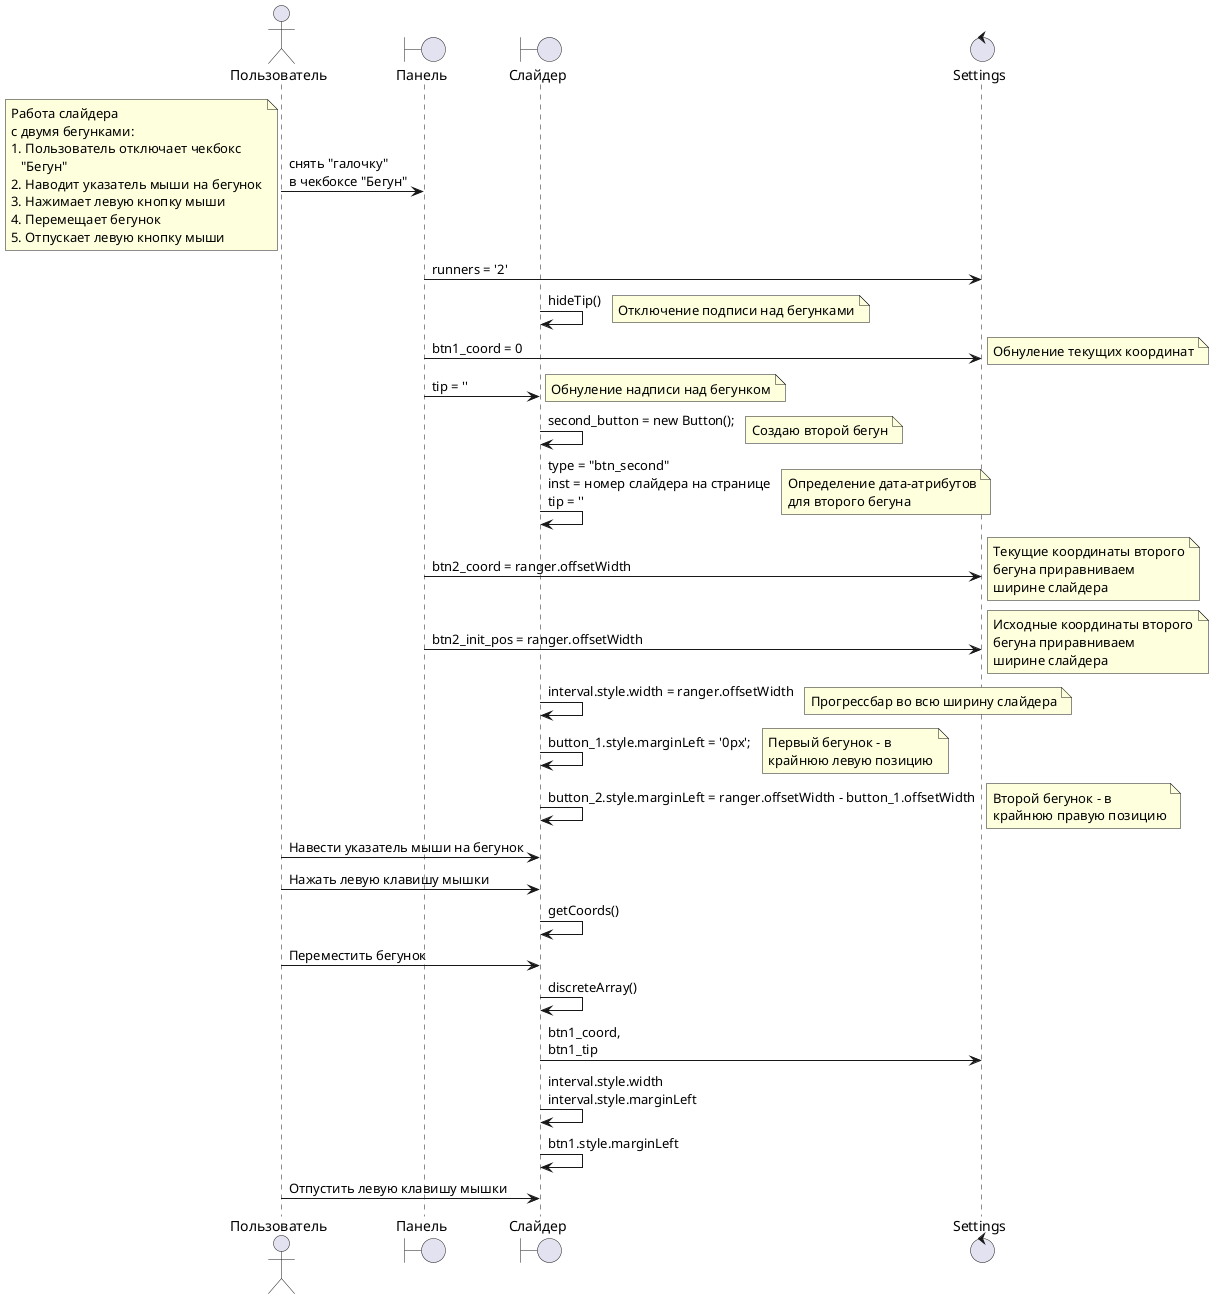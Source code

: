 @startuml
actor Пользователь
boundary Панель
boundary Слайдер
control Settings

Пользователь -> Панель : снять "галочку" \nв чекбоксе "Бегун"
note left
Работа слайдера
с двумя бегунками:
1. Пользователь отключает чекбокс
   "Бегун"
2. Наводит указатель мыши на бегунок
3. Нажимает левую кнопку мыши
4. Перемещает бегунок
5. Отпускает левую кнопку мыши
end note 
Панель -> Settings : runners = '2'
Слайдер -> Слайдер : hideTip()
note right
Отключение подписи над бегунками
end note
Панель -> Settings : btn1_coord = 0
note right
Обнуление текущих координат
end note
Панель -> Слайдер : tip = ''
note right
Обнуление надписи над бегунком
end note
Слайдер -> Слайдер : second_button = new Button();
note right
Создаю второй бегун
end note
Слайдер -> Слайдер : type = "btn_second"\ninst = номер слайдера на странице\ntip = ''
note right
Определение дата-атрибутов
для второго бегуна
end note
Панель -> Settings : btn2_coord = ranger.offsetWidth
note right
Текущие координаты второго
бегуна приравниваем
ширине слайдера
end note
Панель -> Settings : btn2_init_pos = ranger.offsetWidth
note right
Исходные координаты второго
бегуна приравниваем
ширине слайдера
end note
Слайдер -> Слайдер : interval.style.width = ranger.offsetWidth
note right
Прогрессбар во всю ширину слайдера
end note
Слайдер -> Слайдер : button_1.style.marginLeft = '0px';
note right
Первый бегунок - в
крайнюю левую позицию
end note
Слайдер -> Слайдер : button_2.style.marginLeft = ranger.offsetWidth - button_1.offsetWidth
note right
Второй бегунок - в
крайнюю правую позицию
end note
Пользователь -> Слайдер : Навести указатель мыши на бегунок
Пользователь -> Слайдер: Нажать левую клавишу мышки
Слайдер -> Слайдер : getCoords()
Пользователь -> Слайдер : Переместить бегунок
Слайдер -> Слайдер: discreteArray()
Слайдер -> Settings : btn1_coord,\nbtn1_tip
Слайдер -> Слайдер : interval.style.width \ninterval.style.marginLeft
Слайдер -> Слайдер  : btn1.style.marginLeft
Пользователь -> Слайдер : Отпустить левую клавишу мышки
@enduml